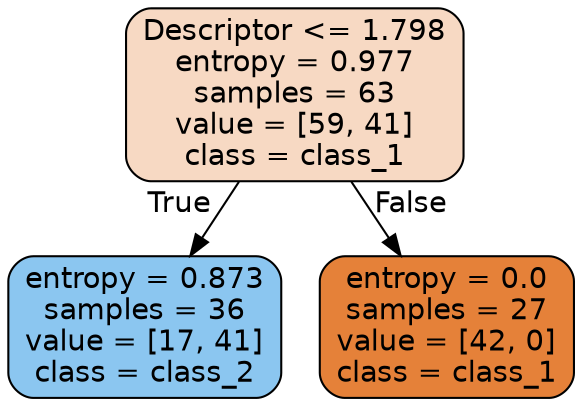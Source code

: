 digraph Tree {
node [shape=box, style="filled, rounded", color="black", fontname="helvetica"] ;
edge [fontname="helvetica"] ;
0 [label="Descriptor <= 1.798\nentropy = 0.977\nsamples = 63\nvalue = [59, 41]\nclass = class_1", fillcolor="#f7d9c3"] ;
1 [label="entropy = 0.873\nsamples = 36\nvalue = [17, 41]\nclass = class_2", fillcolor="#8bc6f0"] ;
0 -> 1 [labeldistance=2.5, labelangle=45, headlabel="True"] ;
2 [label="entropy = 0.0\nsamples = 27\nvalue = [42, 0]\nclass = class_1", fillcolor="#e58139"] ;
0 -> 2 [labeldistance=2.5, labelangle=-45, headlabel="False"] ;
}